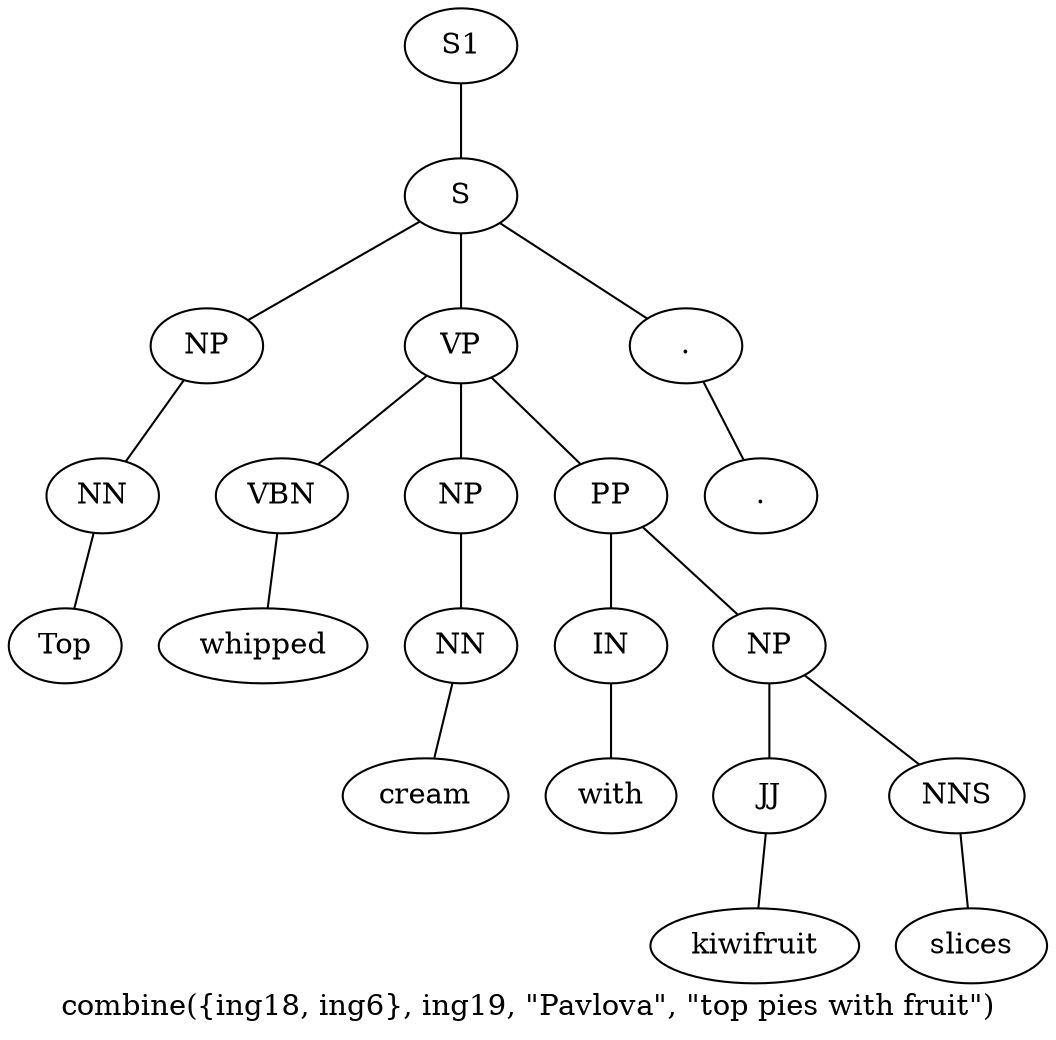 graph SyntaxGraph {
	label = "combine({ing18, ing6}, ing19, \"Pavlova\", \"top pies with fruit\")";
	Node0 [label="S1"];
	Node1 [label="S"];
	Node2 [label="NP"];
	Node3 [label="NN"];
	Node4 [label="Top"];
	Node5 [label="VP"];
	Node6 [label="VBN"];
	Node7 [label="whipped"];
	Node8 [label="NP"];
	Node9 [label="NN"];
	Node10 [label="cream"];
	Node11 [label="PP"];
	Node12 [label="IN"];
	Node13 [label="with"];
	Node14 [label="NP"];
	Node15 [label="JJ"];
	Node16 [label="kiwifruit"];
	Node17 [label="NNS"];
	Node18 [label="slices"];
	Node19 [label="."];
	Node20 [label="."];

	Node0 -- Node1;
	Node1 -- Node2;
	Node1 -- Node5;
	Node1 -- Node19;
	Node2 -- Node3;
	Node3 -- Node4;
	Node5 -- Node6;
	Node5 -- Node8;
	Node5 -- Node11;
	Node6 -- Node7;
	Node8 -- Node9;
	Node9 -- Node10;
	Node11 -- Node12;
	Node11 -- Node14;
	Node12 -- Node13;
	Node14 -- Node15;
	Node14 -- Node17;
	Node15 -- Node16;
	Node17 -- Node18;
	Node19 -- Node20;
}